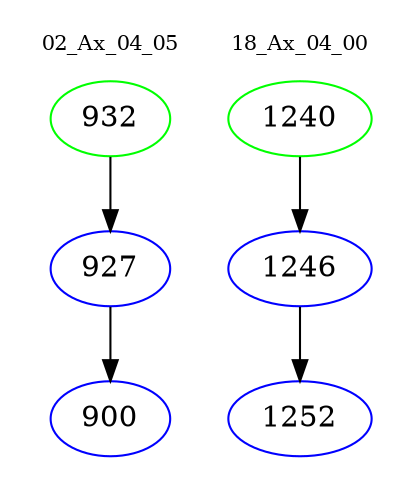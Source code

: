 digraph{
subgraph cluster_0 {
color = white
label = "02_Ax_04_05";
fontsize=10;
T0_932 [label="932", color="green"]
T0_932 -> T0_927 [color="black"]
T0_927 [label="927", color="blue"]
T0_927 -> T0_900 [color="black"]
T0_900 [label="900", color="blue"]
}
subgraph cluster_1 {
color = white
label = "18_Ax_04_00";
fontsize=10;
T1_1240 [label="1240", color="green"]
T1_1240 -> T1_1246 [color="black"]
T1_1246 [label="1246", color="blue"]
T1_1246 -> T1_1252 [color="black"]
T1_1252 [label="1252", color="blue"]
}
}
